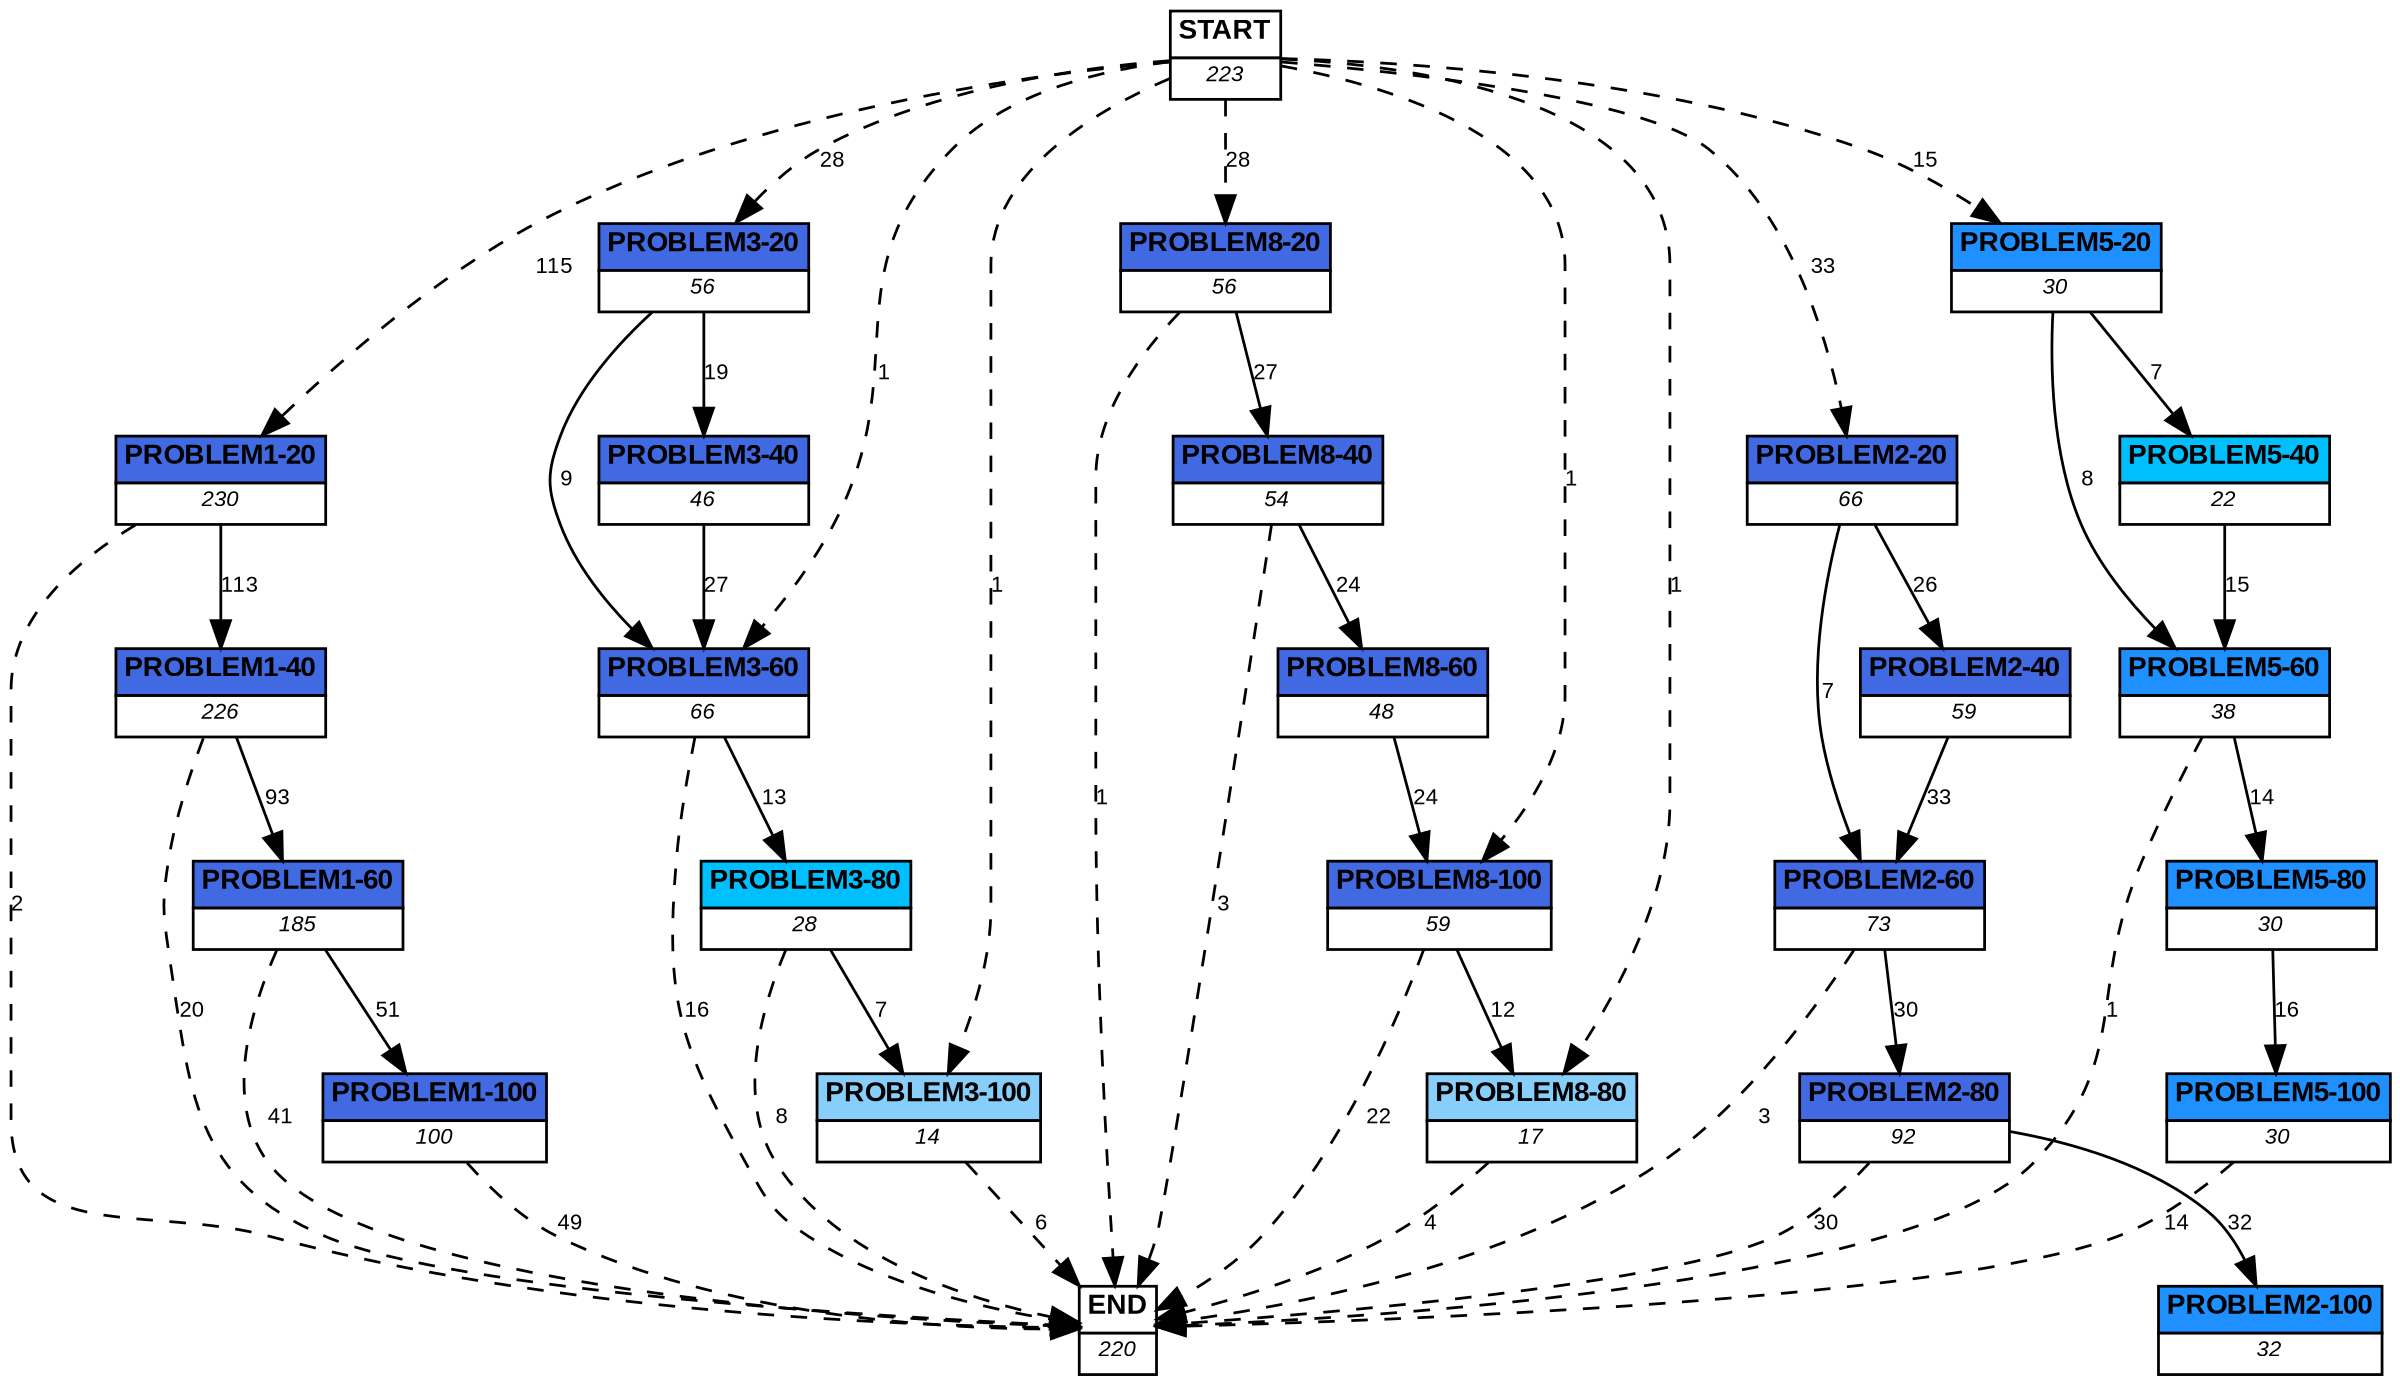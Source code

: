 digraph graphname {
	dpi = 150
	size="16,11!";
	margin = 0;
"PROBLEM1-20" [shape=plain, label=<<table border="0" cellborder="1" cellspacing="0"><tr><td bgcolor="royalblue"><FONT face="Arial" POINT-SIZE="10"><b>PROBLEM1-20</b></FONT></td></tr><tr><td bgcolor="white"><FONT face="Arial" POINT-SIZE="8"><i>230</i></FONT></td></tr></table>>]
"PROBLEM1-40" [shape=plain, label=<<table border="0" cellborder="1" cellspacing="0"><tr><td bgcolor="royalblue"><FONT face="Arial" POINT-SIZE="10"><b>PROBLEM1-40</b></FONT></td></tr><tr><td bgcolor="white"><FONT face="Arial" POINT-SIZE="8"><i>226</i></FONT></td></tr></table>>]
"PROBLEM1-60" [shape=plain, label=<<table border="0" cellborder="1" cellspacing="0"><tr><td bgcolor="royalblue"><FONT face="Arial" POINT-SIZE="10"><b>PROBLEM1-60</b></FONT></td></tr><tr><td bgcolor="white"><FONT face="Arial" POINT-SIZE="8"><i>185</i></FONT></td></tr></table>>]
"PROBLEM1-100" [shape=plain, label=<<table border="0" cellborder="1" cellspacing="0"><tr><td bgcolor="royalblue"><FONT face="Arial" POINT-SIZE="10"><b>PROBLEM1-100</b></FONT></td></tr><tr><td bgcolor="white"><FONT face="Arial" POINT-SIZE="8"><i>100</i></FONT></td></tr></table>>]
"PROBLEM3-20" [shape=plain, label=<<table border="0" cellborder="1" cellspacing="0"><tr><td bgcolor="royalblue"><FONT face="Arial" POINT-SIZE="10"><b>PROBLEM3-20</b></FONT></td></tr><tr><td bgcolor="white"><FONT face="Arial" POINT-SIZE="8"><i>56</i></FONT></td></tr></table>>]
"PROBLEM3-40" [shape=plain, label=<<table border="0" cellborder="1" cellspacing="0"><tr><td bgcolor="royalblue"><FONT face="Arial" POINT-SIZE="10"><b>PROBLEM3-40</b></FONT></td></tr><tr><td bgcolor="white"><FONT face="Arial" POINT-SIZE="8"><i>46</i></FONT></td></tr></table>>]
"PROBLEM3-60" [shape=plain, label=<<table border="0" cellborder="1" cellspacing="0"><tr><td bgcolor="royalblue"><FONT face="Arial" POINT-SIZE="10"><b>PROBLEM3-60</b></FONT></td></tr><tr><td bgcolor="white"><FONT face="Arial" POINT-SIZE="8"><i>66</i></FONT></td></tr></table>>]
"PROBLEM3-80" [shape=plain, label=<<table border="0" cellborder="1" cellspacing="0"><tr><td bgcolor="deepskyblue"><FONT face="Arial" POINT-SIZE="10"><b>PROBLEM3-80</b></FONT></td></tr><tr><td bgcolor="white"><FONT face="Arial" POINT-SIZE="8"><i>28</i></FONT></td></tr></table>>]
"PROBLEM3-100" [shape=plain, label=<<table border="0" cellborder="1" cellspacing="0"><tr><td bgcolor="lightskyblue"><FONT face="Arial" POINT-SIZE="10"><b>PROBLEM3-100</b></FONT></td></tr><tr><td bgcolor="white"><FONT face="Arial" POINT-SIZE="8"><i>14</i></FONT></td></tr></table>>]
"PROBLEM8-20" [shape=plain, label=<<table border="0" cellborder="1" cellspacing="0"><tr><td bgcolor="royalblue"><FONT face="Arial" POINT-SIZE="10"><b>PROBLEM8-20</b></FONT></td></tr><tr><td bgcolor="white"><FONT face="Arial" POINT-SIZE="8"><i>56</i></FONT></td></tr></table>>]
"PROBLEM8-40" [shape=plain, label=<<table border="0" cellborder="1" cellspacing="0"><tr><td bgcolor="royalblue"><FONT face="Arial" POINT-SIZE="10"><b>PROBLEM8-40</b></FONT></td></tr><tr><td bgcolor="white"><FONT face="Arial" POINT-SIZE="8"><i>54</i></FONT></td></tr></table>>]
"PROBLEM8-60" [shape=plain, label=<<table border="0" cellborder="1" cellspacing="0"><tr><td bgcolor="royalblue"><FONT face="Arial" POINT-SIZE="10"><b>PROBLEM8-60</b></FONT></td></tr><tr><td bgcolor="white"><FONT face="Arial" POINT-SIZE="8"><i>48</i></FONT></td></tr></table>>]
"PROBLEM8-100" [shape=plain, label=<<table border="0" cellborder="1" cellspacing="0"><tr><td bgcolor="royalblue"><FONT face="Arial" POINT-SIZE="10"><b>PROBLEM8-100</b></FONT></td></tr><tr><td bgcolor="white"><FONT face="Arial" POINT-SIZE="8"><i>59</i></FONT></td></tr></table>>]
"PROBLEM8-80" [shape=plain, label=<<table border="0" cellborder="1" cellspacing="0"><tr><td bgcolor="lightskyblue"><FONT face="Arial" POINT-SIZE="10"><b>PROBLEM8-80</b></FONT></td></tr><tr><td bgcolor="white"><FONT face="Arial" POINT-SIZE="8"><i>17</i></FONT></td></tr></table>>]
"PROBLEM2-20" [shape=plain, label=<<table border="0" cellborder="1" cellspacing="0"><tr><td bgcolor="royalblue"><FONT face="Arial" POINT-SIZE="10"><b>PROBLEM2-20</b></FONT></td></tr><tr><td bgcolor="white"><FONT face="Arial" POINT-SIZE="8"><i>66</i></FONT></td></tr></table>>]
"PROBLEM2-40" [shape=plain, label=<<table border="0" cellborder="1" cellspacing="0"><tr><td bgcolor="royalblue"><FONT face="Arial" POINT-SIZE="10"><b>PROBLEM2-40</b></FONT></td></tr><tr><td bgcolor="white"><FONT face="Arial" POINT-SIZE="8"><i>59</i></FONT></td></tr></table>>]
"PROBLEM2-60" [shape=plain, label=<<table border="0" cellborder="1" cellspacing="0"><tr><td bgcolor="royalblue"><FONT face="Arial" POINT-SIZE="10"><b>PROBLEM2-60</b></FONT></td></tr><tr><td bgcolor="white"><FONT face="Arial" POINT-SIZE="8"><i>73</i></FONT></td></tr></table>>]
"PROBLEM2-80" [shape=plain, label=<<table border="0" cellborder="1" cellspacing="0"><tr><td bgcolor="royalblue"><FONT face="Arial" POINT-SIZE="10"><b>PROBLEM2-80</b></FONT></td></tr><tr><td bgcolor="white"><FONT face="Arial" POINT-SIZE="8"><i>92</i></FONT></td></tr></table>>]
"PROBLEM2-100" [shape=plain, label=<<table border="0" cellborder="1" cellspacing="0"><tr><td bgcolor="dodgerblue"><FONT face="Arial" POINT-SIZE="10"><b>PROBLEM2-100</b></FONT></td></tr><tr><td bgcolor="white"><FONT face="Arial" POINT-SIZE="8"><i>32</i></FONT></td></tr></table>>]
"PROBLEM5-20" [shape=plain, label=<<table border="0" cellborder="1" cellspacing="0"><tr><td bgcolor="dodgerblue"><FONT face="Arial" POINT-SIZE="10"><b>PROBLEM5-20</b></FONT></td></tr><tr><td bgcolor="white"><FONT face="Arial" POINT-SIZE="8"><i>30</i></FONT></td></tr></table>>]
"PROBLEM5-40" [shape=plain, label=<<table border="0" cellborder="1" cellspacing="0"><tr><td bgcolor="deepskyblue"><FONT face="Arial" POINT-SIZE="10"><b>PROBLEM5-40</b></FONT></td></tr><tr><td bgcolor="white"><FONT face="Arial" POINT-SIZE="8"><i>22</i></FONT></td></tr></table>>]
"PROBLEM5-60" [shape=plain, label=<<table border="0" cellborder="1" cellspacing="0"><tr><td bgcolor="dodgerblue"><FONT face="Arial" POINT-SIZE="10"><b>PROBLEM5-60</b></FONT></td></tr><tr><td bgcolor="white"><FONT face="Arial" POINT-SIZE="8"><i>38</i></FONT></td></tr></table>>]
"PROBLEM5-80" [shape=plain, label=<<table border="0" cellborder="1" cellspacing="0"><tr><td bgcolor="dodgerblue"><FONT face="Arial" POINT-SIZE="10"><b>PROBLEM5-80</b></FONT></td></tr><tr><td bgcolor="white"><FONT face="Arial" POINT-SIZE="8"><i>30</i></FONT></td></tr></table>>]
"PROBLEM5-100" [shape=plain, label=<<table border="0" cellborder="1" cellspacing="0"><tr><td bgcolor="dodgerblue"><FONT face="Arial" POINT-SIZE="10"><b>PROBLEM5-100</b></FONT></td></tr><tr><td bgcolor="white"><FONT face="Arial" POINT-SIZE="8"><i>30</i></FONT></td></tr></table>>]
"START" [shape=plain, label=<<table border="0" cellborder="1" cellspacing="0"><tr><td bgcolor="white"><FONT face="Arial" POINT-SIZE="10"><b>START</b></FONT></td></tr><tr><td bgcolor="white"><FONT face="Arial" POINT-SIZE="8"><i>223</i></FONT></td></tr></table>>]
"END" [shape=plain, label=<<table border="0" cellborder="1" cellspacing="0"><tr><td bgcolor="white"><FONT face="Arial" POINT-SIZE="10"><b>END</b></FONT></td></tr><tr><td bgcolor="white"><FONT face="Arial" POINT-SIZE="8"><i>220</i></FONT></td></tr></table>>]
"PROBLEM1-20" -> "PROBLEM1-40" [ label ="113" labelfloat=false fontname="Arial" fontsize=8]
"PROBLEM1-20" -> "END" [ style = dashed label ="2" labelfloat=false fontname="Arial" fontsize=8]
"PROBLEM1-40" -> "PROBLEM1-60" [ label ="93" labelfloat=false fontname="Arial" fontsize=8]
"PROBLEM1-40" -> "END" [ style = dashed label ="20" labelfloat=false fontname="Arial" fontsize=8]
"PROBLEM1-60" -> "PROBLEM1-100" [ label ="51" labelfloat=false fontname="Arial" fontsize=8]
"PROBLEM1-60" -> "END" [ style = dashed label ="41" labelfloat=false fontname="Arial" fontsize=8]
"PROBLEM1-100" -> "END" [ style = dashed label ="49" labelfloat=false fontname="Arial" fontsize=8]
"PROBLEM3-20" -> "PROBLEM3-40" [ label ="19" labelfloat=false fontname="Arial" fontsize=8]
"PROBLEM3-20" -> "PROBLEM3-60" [ label ="9" labelfloat=false fontname="Arial" fontsize=8]
"PROBLEM3-40" -> "PROBLEM3-60" [ label ="27" labelfloat=false fontname="Arial" fontsize=8]
"PROBLEM3-60" -> "PROBLEM3-80" [ label ="13" labelfloat=false fontname="Arial" fontsize=8]
"PROBLEM3-60" -> "END" [ style = dashed label ="16" labelfloat=false fontname="Arial" fontsize=8]
"PROBLEM3-80" -> "PROBLEM3-100" [ label ="7" labelfloat=false fontname="Arial" fontsize=8]
"PROBLEM3-80" -> "END" [ style = dashed label ="8" labelfloat=false fontname="Arial" fontsize=8]
"PROBLEM3-100" -> "END" [ style = dashed label ="6" labelfloat=false fontname="Arial" fontsize=8]
"PROBLEM8-20" -> "PROBLEM8-40" [ label ="27" labelfloat=false fontname="Arial" fontsize=8]
"PROBLEM8-20" -> "END" [ style = dashed label ="1" labelfloat=false fontname="Arial" fontsize=8]
"PROBLEM8-40" -> "PROBLEM8-60" [ label ="24" labelfloat=false fontname="Arial" fontsize=8]
"PROBLEM8-40" -> "END" [ style = dashed label ="3" labelfloat=false fontname="Arial" fontsize=8]
"PROBLEM8-60" -> "PROBLEM8-100" [ label ="24" labelfloat=false fontname="Arial" fontsize=8]
"PROBLEM8-100" -> "PROBLEM8-80" [ label ="12" labelfloat=false fontname="Arial" fontsize=8]
"PROBLEM8-100" -> "END" [ style = dashed label ="22" labelfloat=false fontname="Arial" fontsize=8]
"PROBLEM8-80" -> "END" [ style = dashed label ="4" labelfloat=false fontname="Arial" fontsize=8]
"PROBLEM2-20" -> "PROBLEM2-40" [ label ="26" labelfloat=false fontname="Arial" fontsize=8]
"PROBLEM2-20" -> "PROBLEM2-60" [ label ="7" labelfloat=false fontname="Arial" fontsize=8]
"PROBLEM2-40" -> "PROBLEM2-60" [ label ="33" labelfloat=false fontname="Arial" fontsize=8]
"PROBLEM2-60" -> "PROBLEM2-80" [ label ="30" labelfloat=false fontname="Arial" fontsize=8]
"PROBLEM2-60" -> "END" [ style = dashed label ="3" labelfloat=false fontname="Arial" fontsize=8]
"PROBLEM2-80" -> "PROBLEM2-100" [ label ="32" labelfloat=false fontname="Arial" fontsize=8]
"PROBLEM2-80" -> "END" [ style = dashed label ="30" labelfloat=false fontname="Arial" fontsize=8]
"PROBLEM5-20" -> "PROBLEM5-40" [ label ="7" labelfloat=false fontname="Arial" fontsize=8]
"PROBLEM5-20" -> "PROBLEM5-60" [ label ="8" labelfloat=false fontname="Arial" fontsize=8]
"PROBLEM5-40" -> "PROBLEM5-60" [ label ="15" labelfloat=false fontname="Arial" fontsize=8]
"PROBLEM5-60" -> "PROBLEM5-80" [ label ="14" labelfloat=false fontname="Arial" fontsize=8]
"PROBLEM5-60" -> "END" [ style = dashed label ="1" labelfloat=false fontname="Arial" fontsize=8]
"PROBLEM5-80" -> "PROBLEM5-100" [ label ="16" labelfloat=false fontname="Arial" fontsize=8]
"PROBLEM5-100" -> "END" [ style = dashed label ="14" labelfloat=false fontname="Arial" fontsize=8]
"START" -> "PROBLEM1-20" [ style = dashed label ="115" labelfloat=false fontname="Arial" fontsize=8]
"START" -> "PROBLEM3-20" [ style = dashed label ="28" labelfloat=false fontname="Arial" fontsize=8]
"START" -> "PROBLEM3-60" [ style = dashed label ="1" labelfloat=false fontname="Arial" fontsize=8]
"START" -> "PROBLEM3-100" [ style = dashed label ="1" labelfloat=false fontname="Arial" fontsize=8]
"START" -> "PROBLEM8-20" [ style = dashed label ="28" labelfloat=false fontname="Arial" fontsize=8]
"START" -> "PROBLEM8-100" [ style = dashed label ="1" labelfloat=false fontname="Arial" fontsize=8]
"START" -> "PROBLEM8-80" [ style = dashed label ="1" labelfloat=false fontname="Arial" fontsize=8]
"START" -> "PROBLEM2-20" [ style = dashed label ="33" labelfloat=false fontname="Arial" fontsize=8]
"START" -> "PROBLEM5-20" [ style = dashed label ="15" labelfloat=false fontname="Arial" fontsize=8]
}